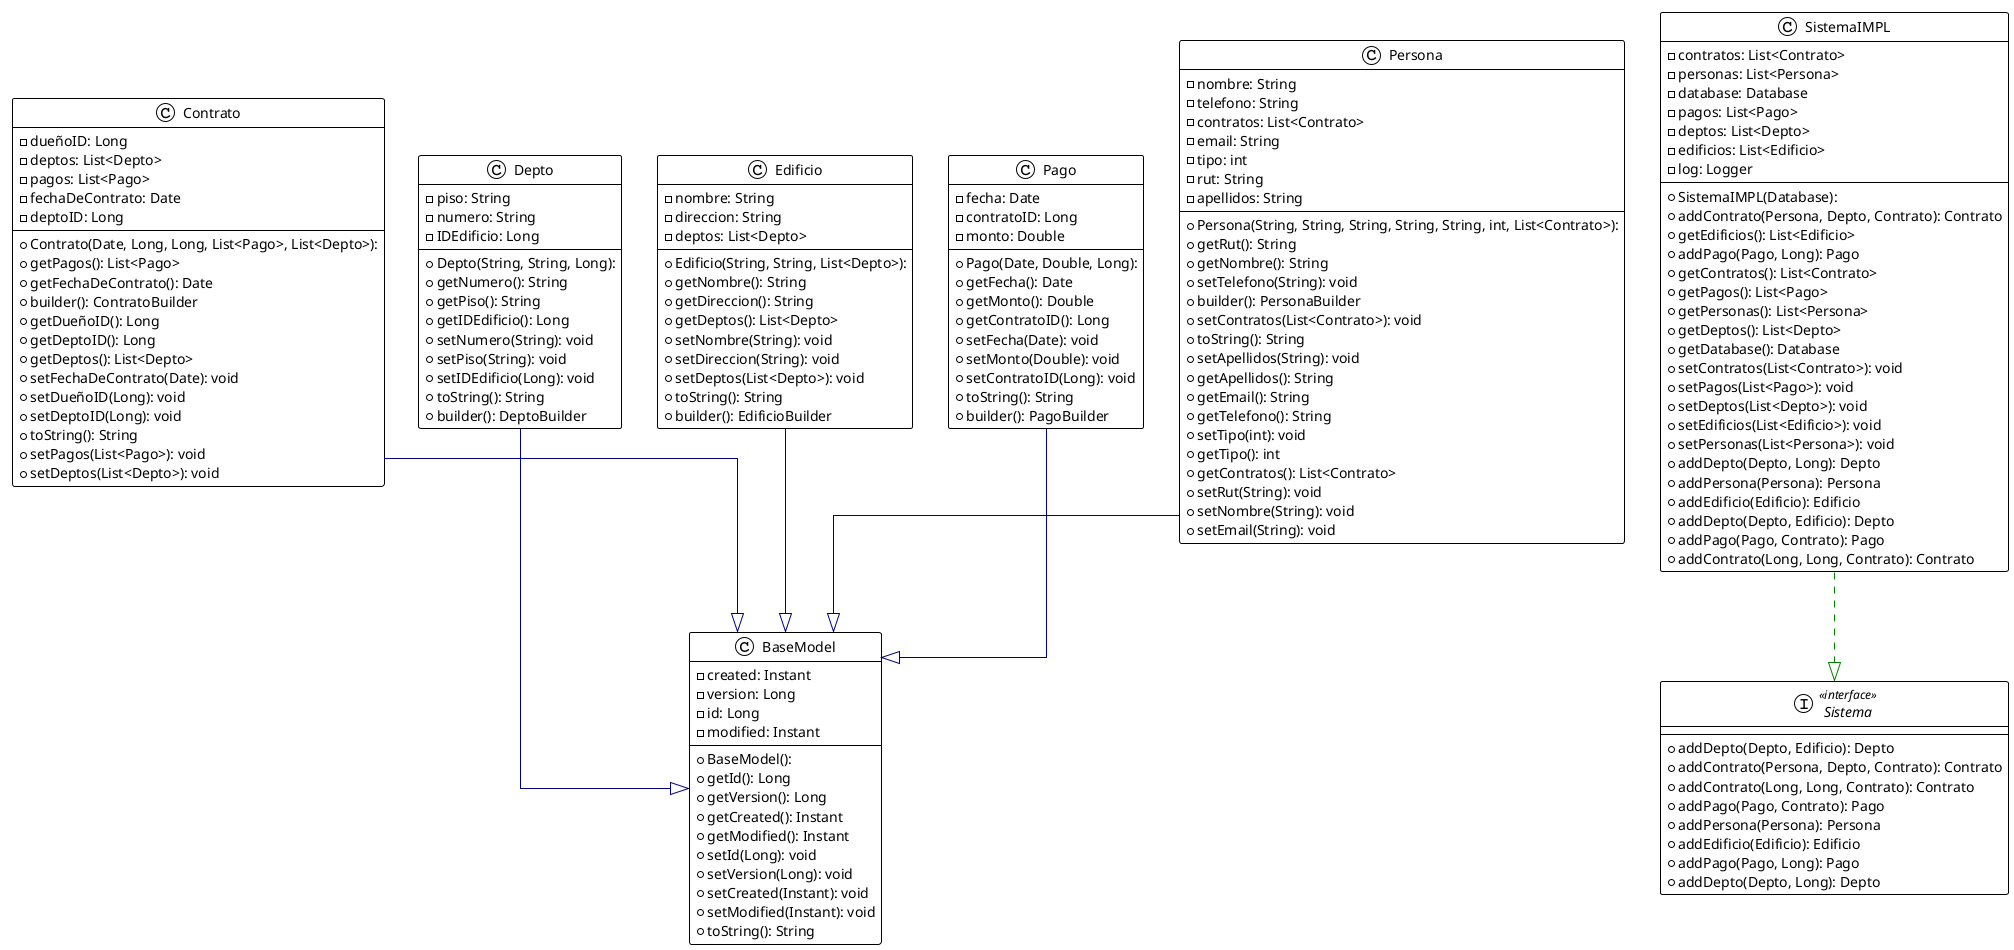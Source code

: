 @startuml

!theme plain
top to bottom direction
skinparam linetype ortho

class BaseModel {
  + BaseModel(): 
  - created: Instant
  - version: Long
  - id: Long
  - modified: Instant
  + getId(): Long
  + getVersion(): Long
  + getCreated(): Instant
  + getModified(): Instant
  + setId(Long): void
  + setVersion(Long): void
  + setCreated(Instant): void
  + setModified(Instant): void
  + toString(): String
}
class Contrato {
  + Contrato(Date, Long, Long, List<Pago>, List<Depto>): 
  - dueñoID: Long
  - deptos: List<Depto>
  - pagos: List<Pago>
  - fechaDeContrato: Date
  - deptoID: Long
  + getPagos(): List<Pago>
  + getFechaDeContrato(): Date
  + builder(): ContratoBuilder
  + getDueñoID(): Long
  + getDeptoID(): Long
  + getDeptos(): List<Depto>
  + setFechaDeContrato(Date): void
  + setDueñoID(Long): void
  + setDeptoID(Long): void
  + toString(): String
  + setPagos(List<Pago>): void
  + setDeptos(List<Depto>): void
}
class Depto {
  + Depto(String, String, Long): 
  - piso: String
  - numero: String
  - IDEdificio: Long
  + getNumero(): String
  + getPiso(): String
  + getIDEdificio(): Long
  + setNumero(String): void
  + setPiso(String): void
  + setIDEdificio(Long): void
  + toString(): String
  + builder(): DeptoBuilder
}
class Edificio {
  + Edificio(String, String, List<Depto>): 
  - nombre: String
  - direccion: String
  - deptos: List<Depto>
  + getNombre(): String
  + getDireccion(): String
  + getDeptos(): List<Depto>
  + setNombre(String): void
  + setDireccion(String): void
  + setDeptos(List<Depto>): void
  + toString(): String
  + builder(): EdificioBuilder
}
class Pago {
  + Pago(Date, Double, Long): 
  - fecha: Date
  - contratoID: Long
  - monto: Double
  + getFecha(): Date
  + getMonto(): Double
  + getContratoID(): Long
  + setFecha(Date): void
  + setMonto(Double): void
  + setContratoID(Long): void
  + toString(): String
  + builder(): PagoBuilder
}
class Persona {
  + Persona(String, String, String, String, String, int, List<Contrato>): 
  - nombre: String
  - telefono: String
  - contratos: List<Contrato>
  - email: String
  - tipo: int
  - rut: String
  - apellidos: String
  + getRut(): String
  + getNombre(): String
  + setTelefono(String): void
  + builder(): PersonaBuilder
  + setContratos(List<Contrato>): void
  + toString(): String
  + setApellidos(String): void
  + getApellidos(): String
  + getEmail(): String
  + getTelefono(): String
  + setTipo(int): void
  + getTipo(): int
  + getContratos(): List<Contrato>
  + setRut(String): void
  + setNombre(String): void
  + setEmail(String): void
}
interface Sistema << interface >> {
  + addDepto(Depto, Edificio): Depto
  + addContrato(Persona, Depto, Contrato): Contrato
  + addContrato(Long, Long, Contrato): Contrato
  + addPago(Pago, Contrato): Pago
  + addPersona(Persona): Persona
  + addEdificio(Edificio): Edificio
  + addPago(Pago, Long): Pago
  + addDepto(Depto, Long): Depto
}
class SistemaIMPL {
  + SistemaIMPL(Database): 
  - contratos: List<Contrato>
  - personas: List<Persona>
  - database: Database
  - pagos: List<Pago>
  - deptos: List<Depto>
  - edificios: List<Edificio>
  - log: Logger
  + addContrato(Persona, Depto, Contrato): Contrato
  + getEdificios(): List<Edificio>
  + addPago(Pago, Long): Pago
  + getContratos(): List<Contrato>
  + getPagos(): List<Pago>
  + getPersonas(): List<Persona>
  + getDeptos(): List<Depto>
  + getDatabase(): Database
  + setContratos(List<Contrato>): void
  + setPagos(List<Pago>): void
  + setDeptos(List<Depto>): void
  + setEdificios(List<Edificio>): void
  + setPersonas(List<Persona>): void
  + addDepto(Depto, Long): Depto
  + addPersona(Persona): Persona
  + addEdificio(Edificio): Edificio
  + addDepto(Depto, Edificio): Depto
  + addPago(Pago, Contrato): Pago
  + addContrato(Long, Long, Contrato): Contrato
}

Contrato     -[#000082,plain]-^  BaseModel   
Depto        -[#000082,plain]-^  BaseModel   
Edificio     -[#000082,plain]-^  BaseModel   
Pago         -[#000082,plain]-^  BaseModel   
Persona      -[#000082,plain]-^  BaseModel   
SistemaIMPL  -[#008200,dashed]-^  Sistema     
@enduml
